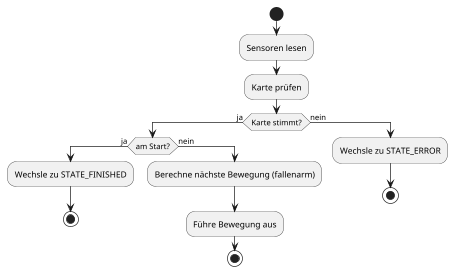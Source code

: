 @startuml
scale 0.7

start

:Sensoren lesen;
:Karte prüfen;

if (Karte stimmt?) then (ja)
  if (am Start?) then (ja)
    :Wechsle zu STATE_FINISHED;
    stop
  else (nein)
    :Berechne nächste Bewegung (fallenarm);
    :Führe Bewegung aus;
    stop
  endif
else (nein)
  :Wechsle zu STATE_ERROR;
  stop
endif

@enduml